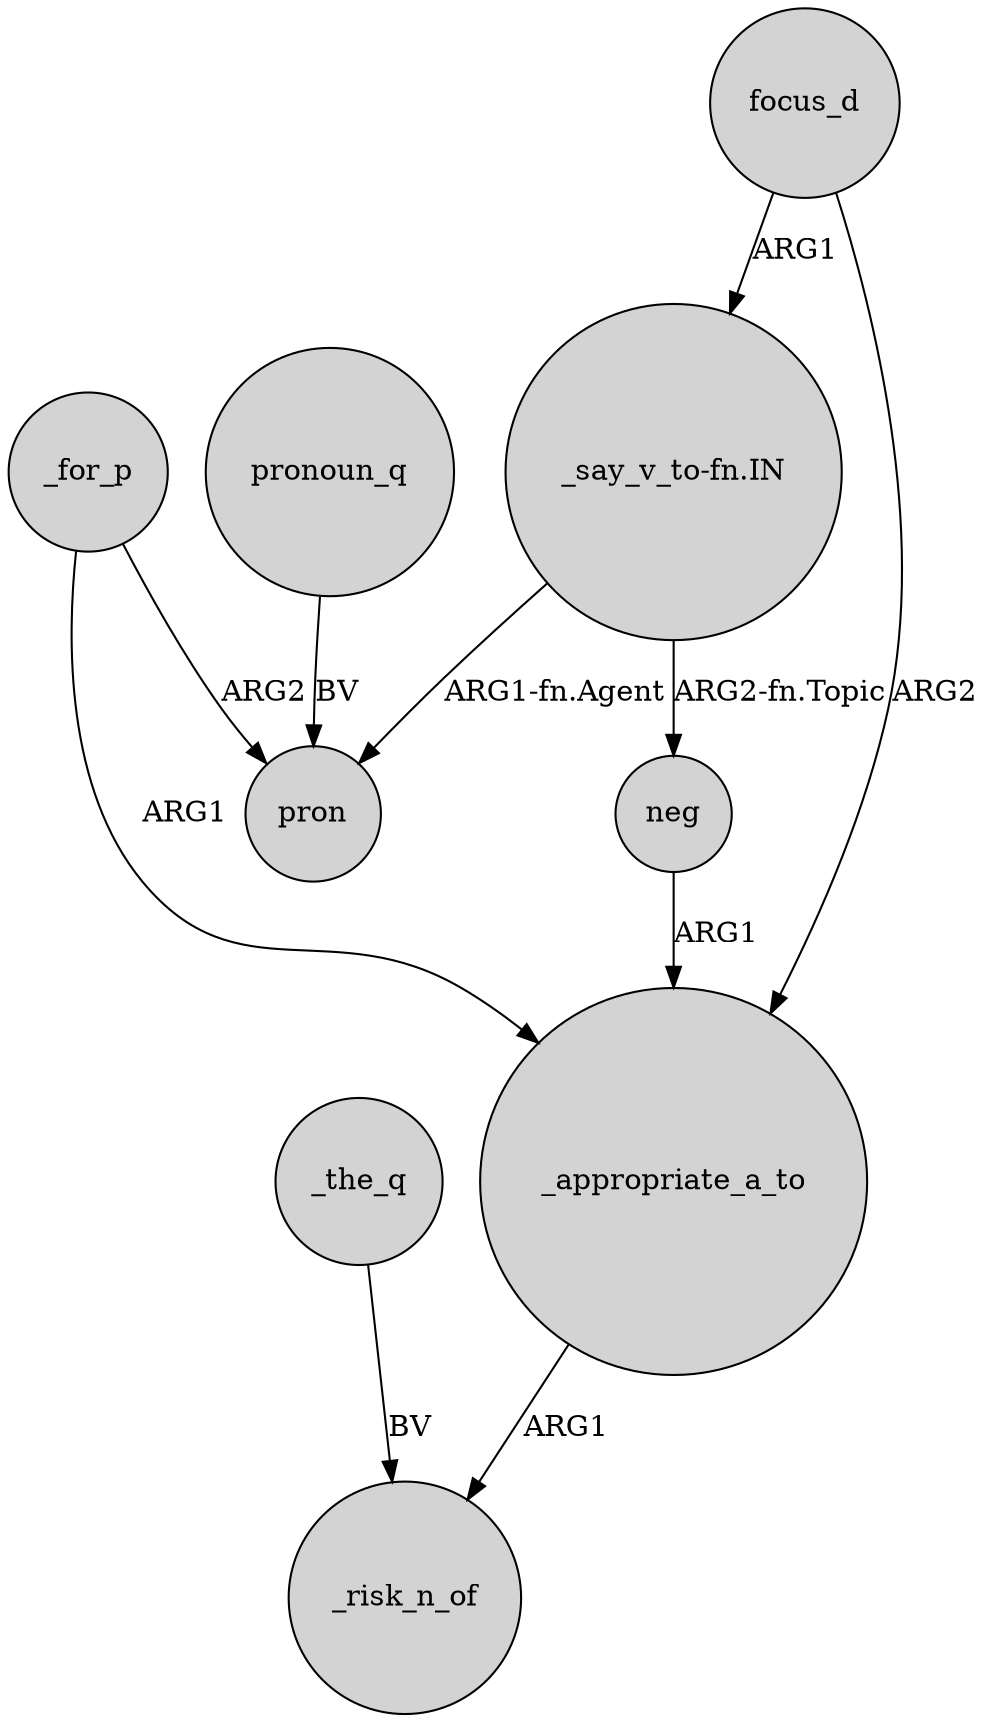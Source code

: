 digraph {
	node [shape=circle style=filled]
	_appropriate_a_to -> _risk_n_of [label=ARG1]
	"_say_v_to-fn.IN" -> neg [label="ARG2-fn.Topic"]
	_for_p -> _appropriate_a_to [label=ARG1]
	_for_p -> pron [label=ARG2]
	focus_d -> _appropriate_a_to [label=ARG2]
	_the_q -> _risk_n_of [label=BV]
	focus_d -> "_say_v_to-fn.IN" [label=ARG1]
	neg -> _appropriate_a_to [label=ARG1]
	"_say_v_to-fn.IN" -> pron [label="ARG1-fn.Agent"]
	pronoun_q -> pron [label=BV]
}
